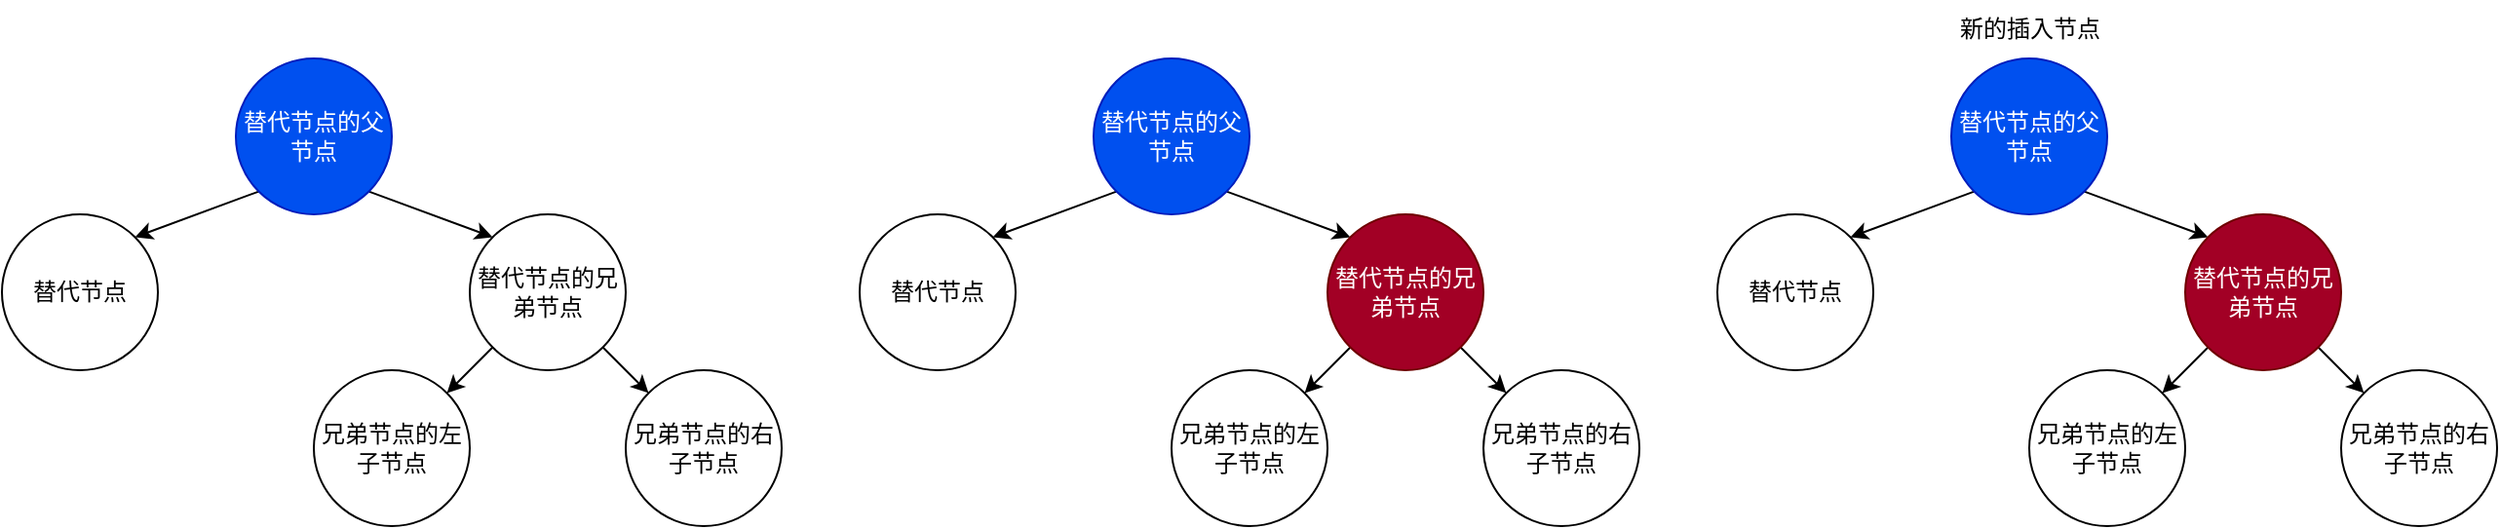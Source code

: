 <mxfile>
    <diagram id="fjqVSJnGDdEqrGSJRcWx" name="第 1 页">
        <mxGraphModel dx="1185" dy="779" grid="1" gridSize="10" guides="1" tooltips="1" connect="1" arrows="1" fold="1" page="1" pageScale="1" pageWidth="827" pageHeight="1169" math="0" shadow="0">
            <root>
                <mxCell id="0"/>
                <mxCell id="1" parent="0"/>
                <mxCell id="2" value="替代节点" style="ellipse;whiteSpace=wrap;html=1;aspect=fixed;" vertex="1" parent="1">
                    <mxGeometry x="240" y="520" width="80" height="80" as="geometry"/>
                </mxCell>
                <mxCell id="3" style="edgeStyle=none;html=1;exitX=0;exitY=1;exitDx=0;exitDy=0;entryX=1;entryY=0;entryDx=0;entryDy=0;" edge="1" parent="1" source="5" target="2">
                    <mxGeometry relative="1" as="geometry"/>
                </mxCell>
                <mxCell id="4" style="edgeStyle=none;html=1;exitX=1;exitY=1;exitDx=0;exitDy=0;entryX=0;entryY=0;entryDx=0;entryDy=0;" edge="1" parent="1" source="5" target="8">
                    <mxGeometry relative="1" as="geometry"/>
                </mxCell>
                <mxCell id="5" value="替代节点的父节点" style="ellipse;whiteSpace=wrap;html=1;aspect=fixed;fillColor=#0050ef;fontColor=#ffffff;strokeColor=#001DBC;" vertex="1" parent="1">
                    <mxGeometry x="360" y="440" width="80" height="80" as="geometry"/>
                </mxCell>
                <mxCell id="6" style="edgeStyle=none;html=1;exitX=0;exitY=1;exitDx=0;exitDy=0;entryX=1;entryY=0;entryDx=0;entryDy=0;" edge="1" parent="1" source="8" target="9">
                    <mxGeometry relative="1" as="geometry"/>
                </mxCell>
                <mxCell id="7" style="edgeStyle=none;html=1;exitX=1;exitY=1;exitDx=0;exitDy=0;entryX=0;entryY=0;entryDx=0;entryDy=0;" edge="1" parent="1" source="8" target="10">
                    <mxGeometry relative="1" as="geometry"/>
                </mxCell>
                <mxCell id="8" value="替代节点的兄弟节点" style="ellipse;whiteSpace=wrap;html=1;aspect=fixed;" vertex="1" parent="1">
                    <mxGeometry x="480" y="520" width="80" height="80" as="geometry"/>
                </mxCell>
                <mxCell id="9" value="兄弟节点的左子节点" style="ellipse;whiteSpace=wrap;html=1;aspect=fixed;" vertex="1" parent="1">
                    <mxGeometry x="400" y="600" width="80" height="80" as="geometry"/>
                </mxCell>
                <mxCell id="10" value="兄弟节点的右子节点" style="ellipse;whiteSpace=wrap;html=1;aspect=fixed;" vertex="1" parent="1">
                    <mxGeometry x="560" y="600" width="80" height="80" as="geometry"/>
                </mxCell>
                <mxCell id="11" value="替代节点" style="ellipse;whiteSpace=wrap;html=1;aspect=fixed;" vertex="1" parent="1">
                    <mxGeometry x="680" y="520" width="80" height="80" as="geometry"/>
                </mxCell>
                <mxCell id="12" style="edgeStyle=none;html=1;exitX=0;exitY=1;exitDx=0;exitDy=0;entryX=1;entryY=0;entryDx=0;entryDy=0;" edge="1" parent="1" source="14" target="11">
                    <mxGeometry relative="1" as="geometry"/>
                </mxCell>
                <mxCell id="13" style="edgeStyle=none;html=1;exitX=1;exitY=1;exitDx=0;exitDy=0;entryX=0;entryY=0;entryDx=0;entryDy=0;" edge="1" parent="1" source="14" target="17">
                    <mxGeometry relative="1" as="geometry"/>
                </mxCell>
                <mxCell id="14" value="替代节点的父节点" style="ellipse;whiteSpace=wrap;html=1;aspect=fixed;fillColor=#0050ef;fontColor=#ffffff;strokeColor=#001DBC;" vertex="1" parent="1">
                    <mxGeometry x="800" y="440" width="80" height="80" as="geometry"/>
                </mxCell>
                <mxCell id="15" style="edgeStyle=none;html=1;exitX=0;exitY=1;exitDx=0;exitDy=0;entryX=1;entryY=0;entryDx=0;entryDy=0;" edge="1" parent="1" source="17" target="18">
                    <mxGeometry relative="1" as="geometry"/>
                </mxCell>
                <mxCell id="16" style="edgeStyle=none;html=1;exitX=1;exitY=1;exitDx=0;exitDy=0;entryX=0;entryY=0;entryDx=0;entryDy=0;" edge="1" parent="1" source="17" target="19">
                    <mxGeometry relative="1" as="geometry"/>
                </mxCell>
                <mxCell id="17" value="替代节点的兄弟节点" style="ellipse;whiteSpace=wrap;html=1;aspect=fixed;fillColor=#a20025;fontColor=#ffffff;strokeColor=#6F0000;" vertex="1" parent="1">
                    <mxGeometry x="920" y="520" width="80" height="80" as="geometry"/>
                </mxCell>
                <mxCell id="18" value="兄弟节点的左子节点" style="ellipse;whiteSpace=wrap;html=1;aspect=fixed;" vertex="1" parent="1">
                    <mxGeometry x="840" y="600" width="80" height="80" as="geometry"/>
                </mxCell>
                <mxCell id="19" value="兄弟节点的右子节点" style="ellipse;whiteSpace=wrap;html=1;aspect=fixed;" vertex="1" parent="1">
                    <mxGeometry x="1000" y="600" width="80" height="80" as="geometry"/>
                </mxCell>
                <mxCell id="29" value="替代节点" style="ellipse;whiteSpace=wrap;html=1;aspect=fixed;" vertex="1" parent="1">
                    <mxGeometry x="1120" y="520" width="80" height="80" as="geometry"/>
                </mxCell>
                <mxCell id="30" style="edgeStyle=none;html=1;exitX=0;exitY=1;exitDx=0;exitDy=0;entryX=1;entryY=0;entryDx=0;entryDy=0;" edge="1" parent="1" source="32" target="29">
                    <mxGeometry relative="1" as="geometry"/>
                </mxCell>
                <mxCell id="31" style="edgeStyle=none;html=1;exitX=1;exitY=1;exitDx=0;exitDy=0;entryX=0;entryY=0;entryDx=0;entryDy=0;" edge="1" parent="1" source="32" target="35">
                    <mxGeometry relative="1" as="geometry"/>
                </mxCell>
                <mxCell id="32" value="替代节点的父节点" style="ellipse;whiteSpace=wrap;html=1;aspect=fixed;fillColor=#0050ef;fontColor=#ffffff;strokeColor=#001DBC;" vertex="1" parent="1">
                    <mxGeometry x="1240" y="440" width="80" height="80" as="geometry"/>
                </mxCell>
                <mxCell id="33" style="edgeStyle=none;html=1;exitX=0;exitY=1;exitDx=0;exitDy=0;entryX=1;entryY=0;entryDx=0;entryDy=0;" edge="1" parent="1" source="35" target="36">
                    <mxGeometry relative="1" as="geometry"/>
                </mxCell>
                <mxCell id="34" style="edgeStyle=none;html=1;exitX=1;exitY=1;exitDx=0;exitDy=0;entryX=0;entryY=0;entryDx=0;entryDy=0;" edge="1" parent="1" source="35" target="37">
                    <mxGeometry relative="1" as="geometry"/>
                </mxCell>
                <mxCell id="35" value="替代节点的兄弟节点" style="ellipse;whiteSpace=wrap;html=1;aspect=fixed;fillColor=#a20025;fontColor=#ffffff;strokeColor=#6F0000;" vertex="1" parent="1">
                    <mxGeometry x="1360" y="520" width="80" height="80" as="geometry"/>
                </mxCell>
                <mxCell id="36" value="兄弟节点的左子节点" style="ellipse;whiteSpace=wrap;html=1;aspect=fixed;" vertex="1" parent="1">
                    <mxGeometry x="1280" y="600" width="80" height="80" as="geometry"/>
                </mxCell>
                <mxCell id="37" value="兄弟节点的右子节点" style="ellipse;whiteSpace=wrap;html=1;aspect=fixed;" vertex="1" parent="1">
                    <mxGeometry x="1440" y="600" width="80" height="80" as="geometry"/>
                </mxCell>
                <mxCell id="38" value="新的插入节点" style="text;html=1;align=center;verticalAlign=middle;resizable=0;points=[];autosize=1;strokeColor=none;fillColor=none;" vertex="1" parent="1">
                    <mxGeometry x="1230" y="410" width="100" height="30" as="geometry"/>
                </mxCell>
            </root>
        </mxGraphModel>
    </diagram>
</mxfile>